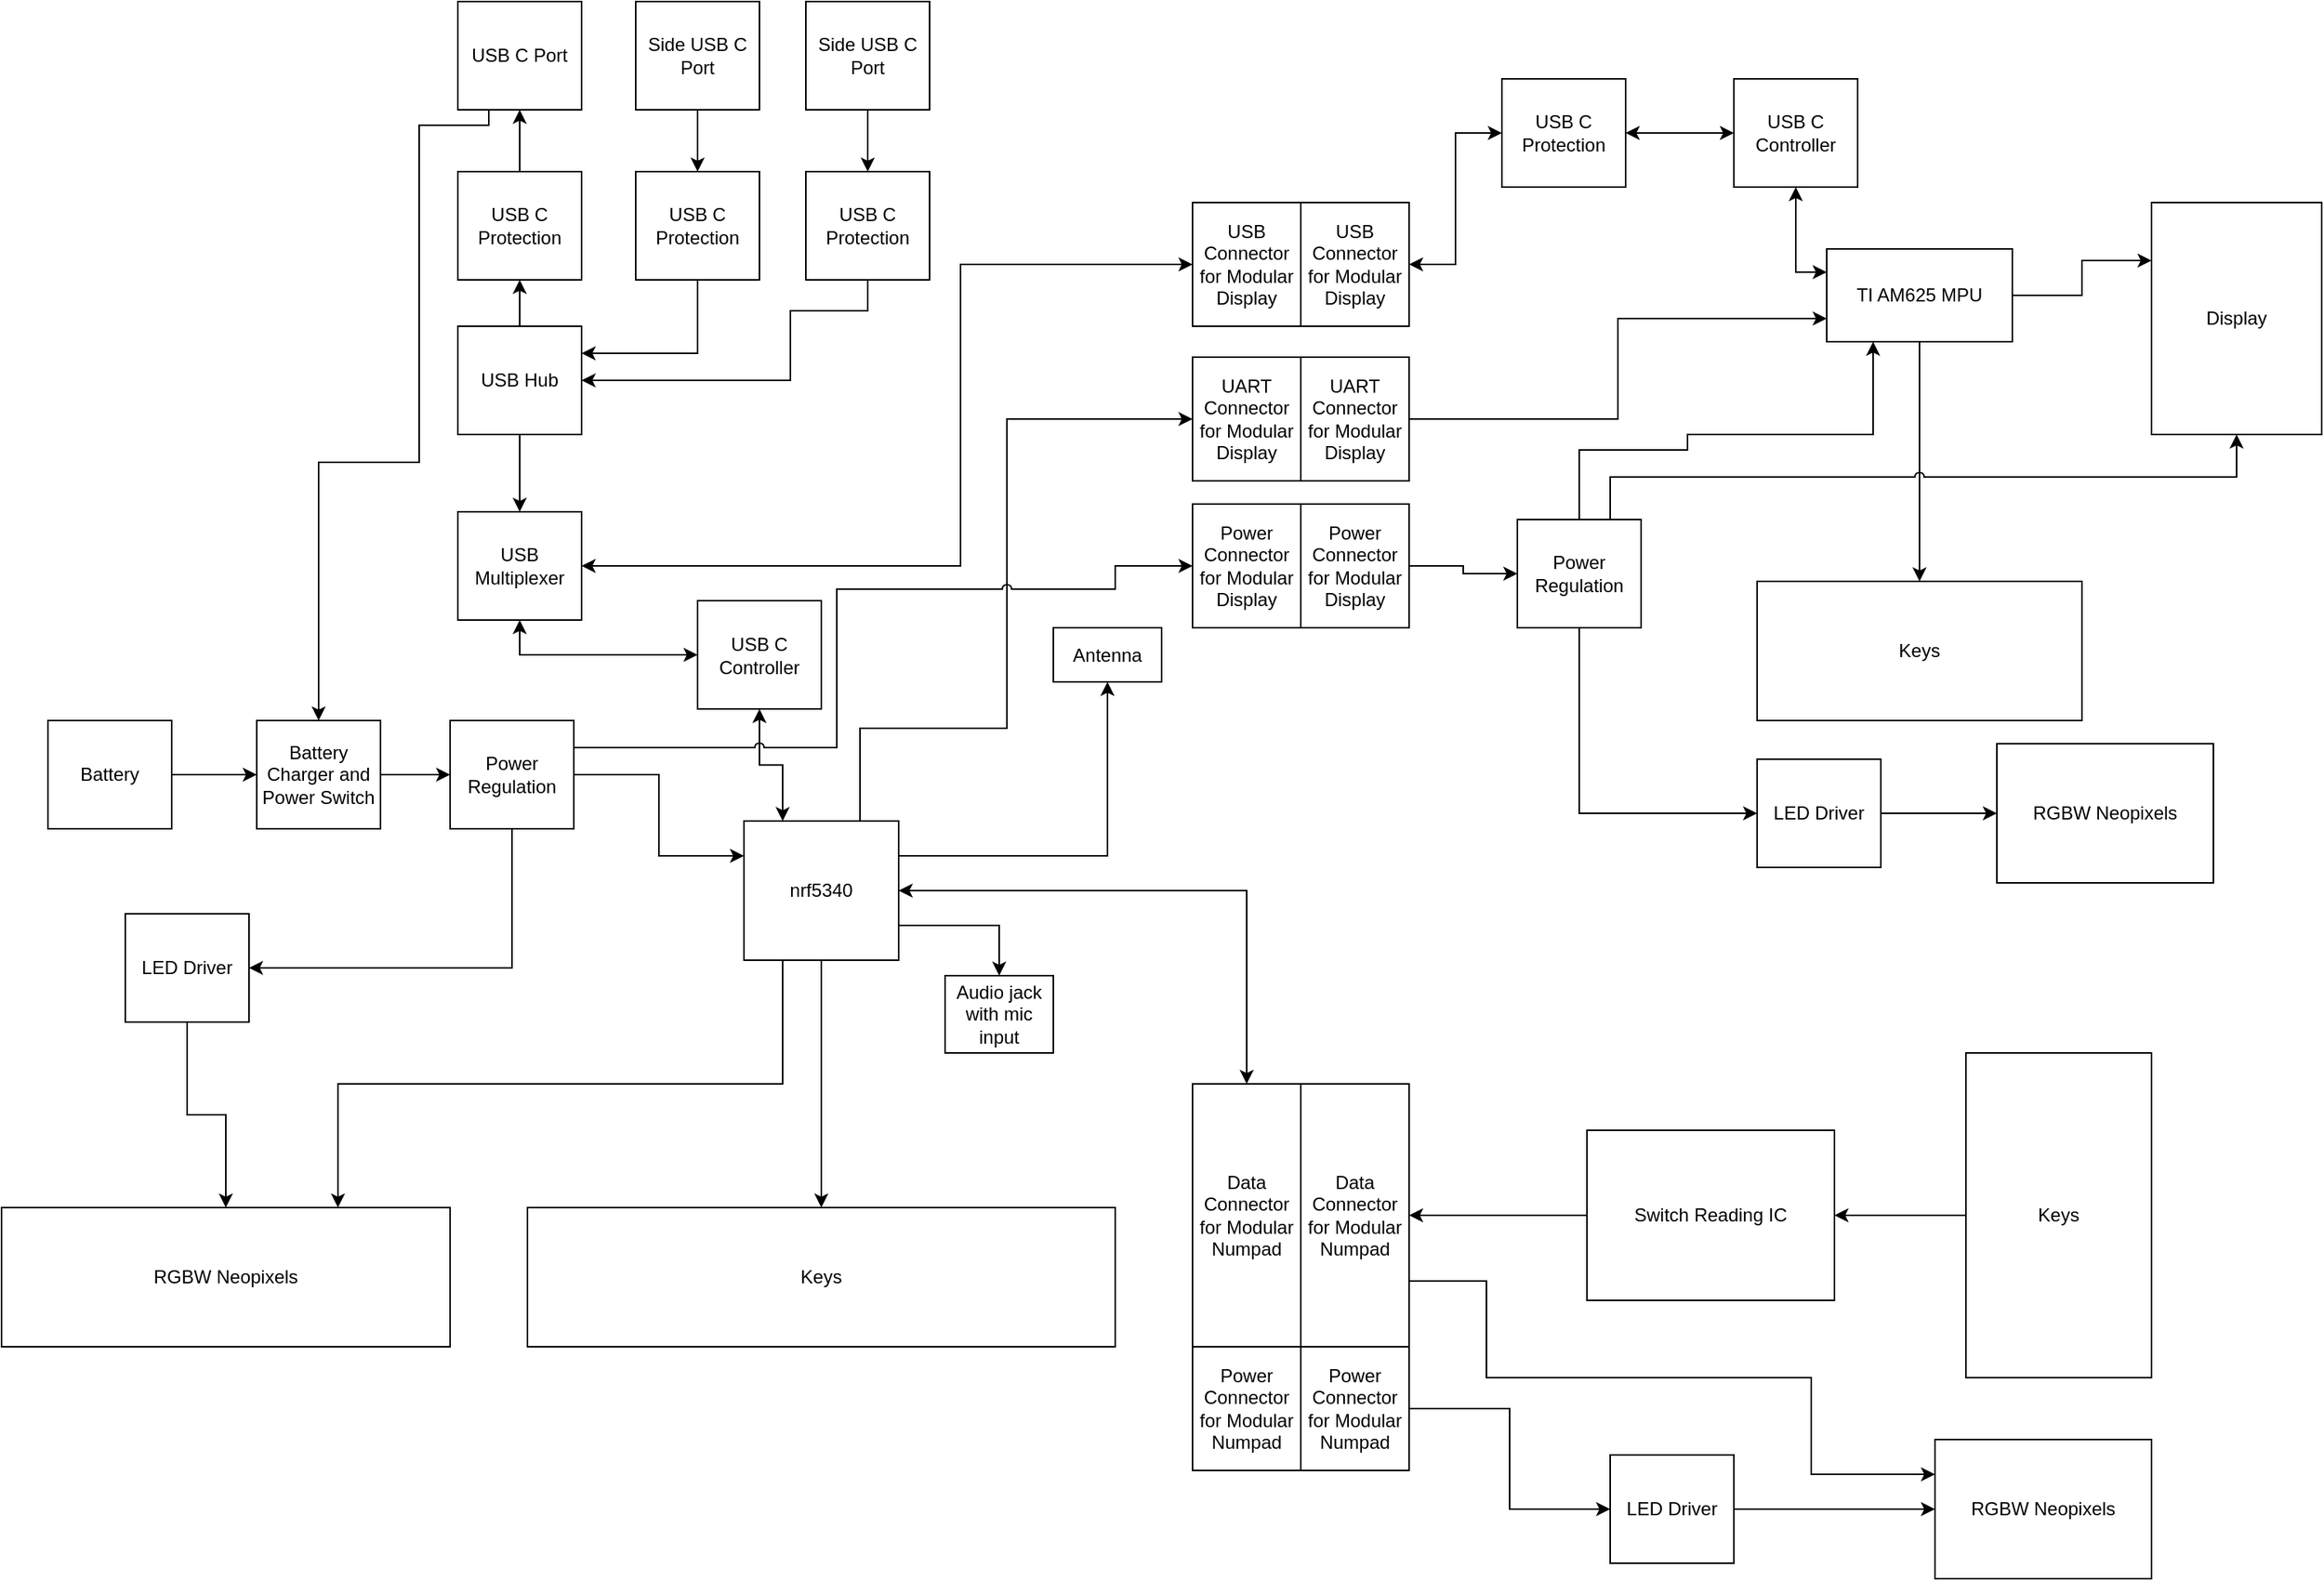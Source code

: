 <mxfile version="20.2.2" type="github">
  <diagram id="cACyjv_Zyp3BJuKKMofZ" name="Page-1">
    <mxGraphModel dx="1767" dy="1025" grid="1" gridSize="10" guides="1" tooltips="1" connect="1" arrows="1" fold="1" page="1" pageScale="1" pageWidth="850" pageHeight="1100" math="0" shadow="0">
      <root>
        <mxCell id="0" />
        <mxCell id="1" parent="0" />
        <mxCell id="-4hbQ1SKNkJyl-mxLNsM-4" style="edgeStyle=orthogonalEdgeStyle;rounded=0;orthogonalLoop=1;jettySize=auto;html=1;exitX=1;exitY=0.25;exitDx=0;exitDy=0;entryX=0.5;entryY=1;entryDx=0;entryDy=0;" edge="1" parent="1" source="-4hbQ1SKNkJyl-mxLNsM-1" target="-4hbQ1SKNkJyl-mxLNsM-2">
          <mxGeometry relative="1" as="geometry" />
        </mxCell>
        <mxCell id="-4hbQ1SKNkJyl-mxLNsM-22" style="edgeStyle=orthogonalEdgeStyle;rounded=0;orthogonalLoop=1;jettySize=auto;html=1;exitX=0.5;exitY=1;exitDx=0;exitDy=0;entryX=0.5;entryY=0;entryDx=0;entryDy=0;" edge="1" parent="1" source="-4hbQ1SKNkJyl-mxLNsM-1" target="-4hbQ1SKNkJyl-mxLNsM-21">
          <mxGeometry relative="1" as="geometry" />
        </mxCell>
        <mxCell id="-4hbQ1SKNkJyl-mxLNsM-25" style="edgeStyle=orthogonalEdgeStyle;rounded=0;orthogonalLoop=1;jettySize=auto;html=1;exitX=0.25;exitY=1;exitDx=0;exitDy=0;entryX=0.75;entryY=0;entryDx=0;entryDy=0;" edge="1" parent="1" source="-4hbQ1SKNkJyl-mxLNsM-1" target="-4hbQ1SKNkJyl-mxLNsM-23">
          <mxGeometry relative="1" as="geometry" />
        </mxCell>
        <mxCell id="-4hbQ1SKNkJyl-mxLNsM-32" style="edgeStyle=orthogonalEdgeStyle;rounded=0;orthogonalLoop=1;jettySize=auto;html=1;exitX=1;exitY=0.5;exitDx=0;exitDy=0;startArrow=classic;startFill=1;" edge="1" parent="1" source="-4hbQ1SKNkJyl-mxLNsM-1" target="-4hbQ1SKNkJyl-mxLNsM-31">
          <mxGeometry relative="1" as="geometry" />
        </mxCell>
        <mxCell id="-4hbQ1SKNkJyl-mxLNsM-35" style="edgeStyle=orthogonalEdgeStyle;rounded=0;orthogonalLoop=1;jettySize=auto;html=1;exitX=1;exitY=0.75;exitDx=0;exitDy=0;entryX=0.5;entryY=0;entryDx=0;entryDy=0;" edge="1" parent="1" source="-4hbQ1SKNkJyl-mxLNsM-1" target="-4hbQ1SKNkJyl-mxLNsM-33">
          <mxGeometry relative="1" as="geometry" />
        </mxCell>
        <mxCell id="-4hbQ1SKNkJyl-mxLNsM-37" style="edgeStyle=orthogonalEdgeStyle;rounded=0;orthogonalLoop=1;jettySize=auto;html=1;exitX=0.75;exitY=0;exitDx=0;exitDy=0;entryX=0;entryY=0.5;entryDx=0;entryDy=0;" edge="1" parent="1" source="-4hbQ1SKNkJyl-mxLNsM-1" target="-4hbQ1SKNkJyl-mxLNsM-36">
          <mxGeometry relative="1" as="geometry">
            <Array as="points">
              <mxPoint x="645" y="520" />
              <mxPoint x="740" y="520" />
              <mxPoint x="740" y="320" />
            </Array>
          </mxGeometry>
        </mxCell>
        <mxCell id="-4hbQ1SKNkJyl-mxLNsM-49" style="edgeStyle=orthogonalEdgeStyle;rounded=0;orthogonalLoop=1;jettySize=auto;html=1;exitX=0.25;exitY=0;exitDx=0;exitDy=0;startArrow=classic;startFill=1;" edge="1" parent="1" source="-4hbQ1SKNkJyl-mxLNsM-1" target="-4hbQ1SKNkJyl-mxLNsM-12">
          <mxGeometry relative="1" as="geometry" />
        </mxCell>
        <mxCell id="-4hbQ1SKNkJyl-mxLNsM-1" value="nrf5340" style="rounded=0;whiteSpace=wrap;html=1;" vertex="1" parent="1">
          <mxGeometry x="570" y="580" width="100" height="90" as="geometry" />
        </mxCell>
        <mxCell id="-4hbQ1SKNkJyl-mxLNsM-2" value="Antenna" style="rounded=0;whiteSpace=wrap;html=1;" vertex="1" parent="1">
          <mxGeometry x="770" y="455" width="70" height="35" as="geometry" />
        </mxCell>
        <mxCell id="-4hbQ1SKNkJyl-mxLNsM-19" style="edgeStyle=orthogonalEdgeStyle;rounded=0;orthogonalLoop=1;jettySize=auto;html=1;exitX=1;exitY=0.5;exitDx=0;exitDy=0;entryX=0;entryY=0.5;entryDx=0;entryDy=0;" edge="1" parent="1" source="-4hbQ1SKNkJyl-mxLNsM-5" target="-4hbQ1SKNkJyl-mxLNsM-18">
          <mxGeometry relative="1" as="geometry" />
        </mxCell>
        <mxCell id="-4hbQ1SKNkJyl-mxLNsM-5" value="Battery Charger and Power Switch" style="rounded=0;whiteSpace=wrap;html=1;" vertex="1" parent="1">
          <mxGeometry x="255" y="515" width="80" height="70" as="geometry" />
        </mxCell>
        <mxCell id="-4hbQ1SKNkJyl-mxLNsM-8" style="edgeStyle=orthogonalEdgeStyle;rounded=0;orthogonalLoop=1;jettySize=auto;html=1;exitX=1;exitY=0.5;exitDx=0;exitDy=0;" edge="1" parent="1" source="-4hbQ1SKNkJyl-mxLNsM-7" target="-4hbQ1SKNkJyl-mxLNsM-5">
          <mxGeometry relative="1" as="geometry" />
        </mxCell>
        <mxCell id="-4hbQ1SKNkJyl-mxLNsM-7" value="Battery" style="rounded=0;whiteSpace=wrap;html=1;" vertex="1" parent="1">
          <mxGeometry x="120" y="515" width="80" height="70" as="geometry" />
        </mxCell>
        <mxCell id="-4hbQ1SKNkJyl-mxLNsM-16" style="edgeStyle=orthogonalEdgeStyle;rounded=0;orthogonalLoop=1;jettySize=auto;html=1;exitX=0.25;exitY=1;exitDx=0;exitDy=0;entryX=0.5;entryY=0;entryDx=0;entryDy=0;" edge="1" parent="1" source="-4hbQ1SKNkJyl-mxLNsM-9" target="-4hbQ1SKNkJyl-mxLNsM-5">
          <mxGeometry relative="1" as="geometry">
            <Array as="points">
              <mxPoint x="405" y="130" />
              <mxPoint x="360" y="130" />
              <mxPoint x="360" y="348" />
              <mxPoint x="295" y="348" />
            </Array>
          </mxGeometry>
        </mxCell>
        <mxCell id="-4hbQ1SKNkJyl-mxLNsM-9" value="USB C Port" style="rounded=0;whiteSpace=wrap;html=1;" vertex="1" parent="1">
          <mxGeometry x="385" y="50" width="80" height="70" as="geometry" />
        </mxCell>
        <mxCell id="-4hbQ1SKNkJyl-mxLNsM-52" style="edgeStyle=orthogonalEdgeStyle;rounded=0;orthogonalLoop=1;jettySize=auto;html=1;exitX=0.5;exitY=0;exitDx=0;exitDy=0;entryX=0.5;entryY=1;entryDx=0;entryDy=0;" edge="1" parent="1" source="-4hbQ1SKNkJyl-mxLNsM-11" target="-4hbQ1SKNkJyl-mxLNsM-9">
          <mxGeometry relative="1" as="geometry" />
        </mxCell>
        <mxCell id="-4hbQ1SKNkJyl-mxLNsM-11" value="USB C Protection" style="rounded=0;whiteSpace=wrap;html=1;" vertex="1" parent="1">
          <mxGeometry x="385" y="160" width="80" height="70" as="geometry" />
        </mxCell>
        <mxCell id="-4hbQ1SKNkJyl-mxLNsM-73" style="edgeStyle=orthogonalEdgeStyle;rounded=0;orthogonalLoop=1;jettySize=auto;html=1;exitX=0;exitY=0.5;exitDx=0;exitDy=0;entryX=0.5;entryY=1;entryDx=0;entryDy=0;startArrow=classic;startFill=1;" edge="1" parent="1" source="-4hbQ1SKNkJyl-mxLNsM-12" target="-4hbQ1SKNkJyl-mxLNsM-70">
          <mxGeometry relative="1" as="geometry" />
        </mxCell>
        <mxCell id="-4hbQ1SKNkJyl-mxLNsM-12" value="USB C Controller" style="rounded=0;whiteSpace=wrap;html=1;" vertex="1" parent="1">
          <mxGeometry x="540" y="437.5" width="80" height="70" as="geometry" />
        </mxCell>
        <mxCell id="-4hbQ1SKNkJyl-mxLNsM-20" style="edgeStyle=orthogonalEdgeStyle;rounded=0;orthogonalLoop=1;jettySize=auto;html=1;exitX=1;exitY=0.5;exitDx=0;exitDy=0;entryX=0;entryY=0.25;entryDx=0;entryDy=0;" edge="1" parent="1" source="-4hbQ1SKNkJyl-mxLNsM-18" target="-4hbQ1SKNkJyl-mxLNsM-1">
          <mxGeometry relative="1" as="geometry" />
        </mxCell>
        <mxCell id="-4hbQ1SKNkJyl-mxLNsM-28" style="edgeStyle=orthogonalEdgeStyle;rounded=0;orthogonalLoop=1;jettySize=auto;html=1;exitX=0.5;exitY=1;exitDx=0;exitDy=0;entryX=1;entryY=0.5;entryDx=0;entryDy=0;" edge="1" parent="1" source="-4hbQ1SKNkJyl-mxLNsM-18" target="-4hbQ1SKNkJyl-mxLNsM-27">
          <mxGeometry relative="1" as="geometry" />
        </mxCell>
        <mxCell id="-4hbQ1SKNkJyl-mxLNsM-90" style="edgeStyle=orthogonalEdgeStyle;rounded=0;orthogonalLoop=1;jettySize=auto;html=1;exitX=1;exitY=0.25;exitDx=0;exitDy=0;entryX=0;entryY=0.5;entryDx=0;entryDy=0;startArrow=none;startFill=0;jumpStyle=arc;" edge="1" parent="1" source="-4hbQ1SKNkJyl-mxLNsM-18" target="-4hbQ1SKNkJyl-mxLNsM-89">
          <mxGeometry relative="1" as="geometry">
            <Array as="points">
              <mxPoint x="630" y="532" />
              <mxPoint x="630" y="430" />
              <mxPoint x="810" y="430" />
              <mxPoint x="810" y="415" />
            </Array>
          </mxGeometry>
        </mxCell>
        <mxCell id="-4hbQ1SKNkJyl-mxLNsM-18" value="Power Regulation" style="rounded=0;whiteSpace=wrap;html=1;" vertex="1" parent="1">
          <mxGeometry x="380" y="515" width="80" height="70" as="geometry" />
        </mxCell>
        <mxCell id="-4hbQ1SKNkJyl-mxLNsM-21" value="Keys" style="rounded=0;whiteSpace=wrap;html=1;" vertex="1" parent="1">
          <mxGeometry x="430" y="830" width="380" height="90" as="geometry" />
        </mxCell>
        <mxCell id="-4hbQ1SKNkJyl-mxLNsM-23" value="RGBW Neopixels" style="rounded=0;whiteSpace=wrap;html=1;" vertex="1" parent="1">
          <mxGeometry x="90" y="830" width="290" height="90" as="geometry" />
        </mxCell>
        <mxCell id="-4hbQ1SKNkJyl-mxLNsM-29" style="edgeStyle=orthogonalEdgeStyle;rounded=0;orthogonalLoop=1;jettySize=auto;html=1;exitX=0.5;exitY=1;exitDx=0;exitDy=0;" edge="1" parent="1" source="-4hbQ1SKNkJyl-mxLNsM-27" target="-4hbQ1SKNkJyl-mxLNsM-23">
          <mxGeometry relative="1" as="geometry" />
        </mxCell>
        <mxCell id="-4hbQ1SKNkJyl-mxLNsM-27" value="LED Driver" style="rounded=0;whiteSpace=wrap;html=1;" vertex="1" parent="1">
          <mxGeometry x="170" y="640" width="80" height="70" as="geometry" />
        </mxCell>
        <mxCell id="-4hbQ1SKNkJyl-mxLNsM-31" value="Data Connector for Modular Numpad" style="rounded=0;whiteSpace=wrap;html=1;" vertex="1" parent="1">
          <mxGeometry x="860" y="750" width="70" height="170" as="geometry" />
        </mxCell>
        <mxCell id="-4hbQ1SKNkJyl-mxLNsM-33" value="Audio jack with mic input" style="rounded=0;whiteSpace=wrap;html=1;" vertex="1" parent="1">
          <mxGeometry x="700" y="680" width="70" height="50" as="geometry" />
        </mxCell>
        <mxCell id="-4hbQ1SKNkJyl-mxLNsM-36" value="UART Connector for Modular Display" style="rounded=0;whiteSpace=wrap;html=1;" vertex="1" parent="1">
          <mxGeometry x="860" y="280" width="70" height="80" as="geometry" />
        </mxCell>
        <mxCell id="-4hbQ1SKNkJyl-mxLNsM-38" value="USB Connector for Modular Display" style="rounded=0;whiteSpace=wrap;html=1;" vertex="1" parent="1">
          <mxGeometry x="860" y="180" width="70" height="80" as="geometry" />
        </mxCell>
        <mxCell id="-4hbQ1SKNkJyl-mxLNsM-40" style="edgeStyle=orthogonalEdgeStyle;rounded=0;orthogonalLoop=1;jettySize=auto;html=1;exitX=0.5;exitY=1;exitDx=0;exitDy=0;" edge="1" parent="1" source="-4hbQ1SKNkJyl-mxLNsM-11" target="-4hbQ1SKNkJyl-mxLNsM-11">
          <mxGeometry relative="1" as="geometry" />
        </mxCell>
        <mxCell id="-4hbQ1SKNkJyl-mxLNsM-51" style="edgeStyle=orthogonalEdgeStyle;rounded=0;orthogonalLoop=1;jettySize=auto;html=1;exitX=0.5;exitY=0;exitDx=0;exitDy=0;entryX=0.5;entryY=1;entryDx=0;entryDy=0;" edge="1" parent="1" source="-4hbQ1SKNkJyl-mxLNsM-41" target="-4hbQ1SKNkJyl-mxLNsM-11">
          <mxGeometry relative="1" as="geometry" />
        </mxCell>
        <mxCell id="-4hbQ1SKNkJyl-mxLNsM-71" style="edgeStyle=orthogonalEdgeStyle;rounded=0;orthogonalLoop=1;jettySize=auto;html=1;exitX=0.5;exitY=1;exitDx=0;exitDy=0;entryX=0.5;entryY=0;entryDx=0;entryDy=0;" edge="1" parent="1" source="-4hbQ1SKNkJyl-mxLNsM-41" target="-4hbQ1SKNkJyl-mxLNsM-70">
          <mxGeometry relative="1" as="geometry" />
        </mxCell>
        <mxCell id="-4hbQ1SKNkJyl-mxLNsM-41" value="USB Hub" style="rounded=0;whiteSpace=wrap;html=1;" vertex="1" parent="1">
          <mxGeometry x="385" y="260" width="80" height="70" as="geometry" />
        </mxCell>
        <mxCell id="-4hbQ1SKNkJyl-mxLNsM-55" style="edgeStyle=orthogonalEdgeStyle;rounded=0;orthogonalLoop=1;jettySize=auto;html=1;exitX=0.5;exitY=1;exitDx=0;exitDy=0;entryX=0.5;entryY=0;entryDx=0;entryDy=0;" edge="1" parent="1" source="-4hbQ1SKNkJyl-mxLNsM-46" target="-4hbQ1SKNkJyl-mxLNsM-47">
          <mxGeometry relative="1" as="geometry" />
        </mxCell>
        <mxCell id="-4hbQ1SKNkJyl-mxLNsM-46" value="Side USB C Port" style="rounded=0;whiteSpace=wrap;html=1;" vertex="1" parent="1">
          <mxGeometry x="500" y="50" width="80" height="70" as="geometry" />
        </mxCell>
        <mxCell id="-4hbQ1SKNkJyl-mxLNsM-54" style="edgeStyle=orthogonalEdgeStyle;rounded=0;orthogonalLoop=1;jettySize=auto;html=1;exitX=0.5;exitY=1;exitDx=0;exitDy=0;entryX=1;entryY=0.25;entryDx=0;entryDy=0;" edge="1" parent="1" source="-4hbQ1SKNkJyl-mxLNsM-47" target="-4hbQ1SKNkJyl-mxLNsM-41">
          <mxGeometry relative="1" as="geometry" />
        </mxCell>
        <mxCell id="-4hbQ1SKNkJyl-mxLNsM-47" value="USB C Protection" style="rounded=0;whiteSpace=wrap;html=1;" vertex="1" parent="1">
          <mxGeometry x="500" y="160" width="80" height="70" as="geometry" />
        </mxCell>
        <mxCell id="-4hbQ1SKNkJyl-mxLNsM-58" style="edgeStyle=orthogonalEdgeStyle;rounded=0;orthogonalLoop=1;jettySize=auto;html=1;exitX=0.5;exitY=1;exitDx=0;exitDy=0;entryX=0.5;entryY=0;entryDx=0;entryDy=0;" edge="1" parent="1" source="-4hbQ1SKNkJyl-mxLNsM-56" target="-4hbQ1SKNkJyl-mxLNsM-57">
          <mxGeometry relative="1" as="geometry" />
        </mxCell>
        <mxCell id="-4hbQ1SKNkJyl-mxLNsM-56" value="Side USB C Port" style="rounded=0;whiteSpace=wrap;html=1;" vertex="1" parent="1">
          <mxGeometry x="610" y="50" width="80" height="70" as="geometry" />
        </mxCell>
        <mxCell id="-4hbQ1SKNkJyl-mxLNsM-59" style="edgeStyle=orthogonalEdgeStyle;rounded=0;orthogonalLoop=1;jettySize=auto;html=1;exitX=0.5;exitY=1;exitDx=0;exitDy=0;entryX=1;entryY=0.5;entryDx=0;entryDy=0;" edge="1" parent="1" source="-4hbQ1SKNkJyl-mxLNsM-57" target="-4hbQ1SKNkJyl-mxLNsM-41">
          <mxGeometry relative="1" as="geometry">
            <Array as="points">
              <mxPoint x="650" y="250" />
              <mxPoint x="600" y="250" />
              <mxPoint x="600" y="295" />
            </Array>
          </mxGeometry>
        </mxCell>
        <mxCell id="-4hbQ1SKNkJyl-mxLNsM-57" value="USB C Protection" style="rounded=0;whiteSpace=wrap;html=1;" vertex="1" parent="1">
          <mxGeometry x="610" y="160" width="80" height="70" as="geometry" />
        </mxCell>
        <mxCell id="-4hbQ1SKNkJyl-mxLNsM-106" style="edgeStyle=orthogonalEdgeStyle;rounded=0;jumpStyle=arc;orthogonalLoop=1;jettySize=auto;html=1;exitX=1;exitY=0.75;exitDx=0;exitDy=0;entryX=0;entryY=0.25;entryDx=0;entryDy=0;startArrow=none;startFill=0;" edge="1" parent="1" source="-4hbQ1SKNkJyl-mxLNsM-61" target="-4hbQ1SKNkJyl-mxLNsM-104">
          <mxGeometry relative="1" as="geometry">
            <Array as="points">
              <mxPoint x="1050" y="878" />
              <mxPoint x="1050" y="940" />
              <mxPoint x="1260" y="940" />
              <mxPoint x="1260" y="1002" />
            </Array>
          </mxGeometry>
        </mxCell>
        <mxCell id="-4hbQ1SKNkJyl-mxLNsM-61" value="Data Connector for Modular Numpad" style="rounded=0;whiteSpace=wrap;html=1;" vertex="1" parent="1">
          <mxGeometry x="930" y="750" width="70" height="170" as="geometry" />
        </mxCell>
        <mxCell id="-4hbQ1SKNkJyl-mxLNsM-69" style="edgeStyle=orthogonalEdgeStyle;rounded=0;orthogonalLoop=1;jettySize=auto;html=1;exitX=1;exitY=0.5;exitDx=0;exitDy=0;entryX=0;entryY=0.75;entryDx=0;entryDy=0;" edge="1" parent="1" source="-4hbQ1SKNkJyl-mxLNsM-62" target="-4hbQ1SKNkJyl-mxLNsM-65">
          <mxGeometry relative="1" as="geometry" />
        </mxCell>
        <mxCell id="-4hbQ1SKNkJyl-mxLNsM-62" value="UART Connector for Modular Display" style="rounded=0;whiteSpace=wrap;html=1;" vertex="1" parent="1">
          <mxGeometry x="930" y="280" width="70" height="80" as="geometry" />
        </mxCell>
        <mxCell id="-4hbQ1SKNkJyl-mxLNsM-76" style="edgeStyle=orthogonalEdgeStyle;rounded=0;orthogonalLoop=1;jettySize=auto;html=1;exitX=1;exitY=0.5;exitDx=0;exitDy=0;entryX=0;entryY=0.5;entryDx=0;entryDy=0;startArrow=classic;startFill=1;" edge="1" parent="1" source="-4hbQ1SKNkJyl-mxLNsM-63" target="-4hbQ1SKNkJyl-mxLNsM-75">
          <mxGeometry relative="1" as="geometry" />
        </mxCell>
        <mxCell id="-4hbQ1SKNkJyl-mxLNsM-63" value="USB Connector for Modular Display" style="rounded=0;whiteSpace=wrap;html=1;" vertex="1" parent="1">
          <mxGeometry x="930" y="180" width="70" height="80" as="geometry" />
        </mxCell>
        <mxCell id="-4hbQ1SKNkJyl-mxLNsM-64" value="Display" style="rounded=0;whiteSpace=wrap;html=1;" vertex="1" parent="1">
          <mxGeometry x="1480" y="180" width="110" height="150" as="geometry" />
        </mxCell>
        <mxCell id="-4hbQ1SKNkJyl-mxLNsM-66" style="edgeStyle=orthogonalEdgeStyle;rounded=0;orthogonalLoop=1;jettySize=auto;html=1;exitX=1;exitY=0.5;exitDx=0;exitDy=0;entryX=0;entryY=0.25;entryDx=0;entryDy=0;" edge="1" parent="1" source="-4hbQ1SKNkJyl-mxLNsM-65" target="-4hbQ1SKNkJyl-mxLNsM-64">
          <mxGeometry relative="1" as="geometry" />
        </mxCell>
        <mxCell id="-4hbQ1SKNkJyl-mxLNsM-88" style="edgeStyle=orthogonalEdgeStyle;rounded=0;orthogonalLoop=1;jettySize=auto;html=1;exitX=0.5;exitY=1;exitDx=0;exitDy=0;startArrow=none;startFill=0;" edge="1" parent="1" source="-4hbQ1SKNkJyl-mxLNsM-65" target="-4hbQ1SKNkJyl-mxLNsM-87">
          <mxGeometry relative="1" as="geometry" />
        </mxCell>
        <mxCell id="-4hbQ1SKNkJyl-mxLNsM-65" value="TI AM625 MPU" style="rounded=0;whiteSpace=wrap;html=1;" vertex="1" parent="1">
          <mxGeometry x="1270" y="210" width="120" height="60" as="geometry" />
        </mxCell>
        <mxCell id="-4hbQ1SKNkJyl-mxLNsM-72" style="edgeStyle=orthogonalEdgeStyle;rounded=0;orthogonalLoop=1;jettySize=auto;html=1;exitX=1;exitY=0.5;exitDx=0;exitDy=0;entryX=0;entryY=0.5;entryDx=0;entryDy=0;startArrow=classic;startFill=1;" edge="1" parent="1" source="-4hbQ1SKNkJyl-mxLNsM-70" target="-4hbQ1SKNkJyl-mxLNsM-38">
          <mxGeometry relative="1" as="geometry">
            <Array as="points">
              <mxPoint x="710" y="415" />
              <mxPoint x="710" y="220" />
            </Array>
          </mxGeometry>
        </mxCell>
        <mxCell id="-4hbQ1SKNkJyl-mxLNsM-70" value="USB Multiplexer" style="rounded=0;whiteSpace=wrap;html=1;" vertex="1" parent="1">
          <mxGeometry x="385" y="380" width="80" height="70" as="geometry" />
        </mxCell>
        <mxCell id="-4hbQ1SKNkJyl-mxLNsM-78" style="edgeStyle=orthogonalEdgeStyle;rounded=0;orthogonalLoop=1;jettySize=auto;html=1;exitX=0.5;exitY=1;exitDx=0;exitDy=0;entryX=0;entryY=0.25;entryDx=0;entryDy=0;startArrow=classic;startFill=1;" edge="1" parent="1" source="-4hbQ1SKNkJyl-mxLNsM-74" target="-4hbQ1SKNkJyl-mxLNsM-65">
          <mxGeometry relative="1" as="geometry" />
        </mxCell>
        <mxCell id="-4hbQ1SKNkJyl-mxLNsM-74" value="USB C Controller" style="rounded=0;whiteSpace=wrap;html=1;" vertex="1" parent="1">
          <mxGeometry x="1210" y="100" width="80" height="70" as="geometry" />
        </mxCell>
        <mxCell id="-4hbQ1SKNkJyl-mxLNsM-77" style="edgeStyle=orthogonalEdgeStyle;rounded=0;orthogonalLoop=1;jettySize=auto;html=1;exitX=1;exitY=0.5;exitDx=0;exitDy=0;entryX=0;entryY=0.5;entryDx=0;entryDy=0;startArrow=classic;startFill=1;" edge="1" parent="1" source="-4hbQ1SKNkJyl-mxLNsM-75" target="-4hbQ1SKNkJyl-mxLNsM-74">
          <mxGeometry relative="1" as="geometry" />
        </mxCell>
        <mxCell id="-4hbQ1SKNkJyl-mxLNsM-75" value="USB C Protection" style="rounded=0;whiteSpace=wrap;html=1;" vertex="1" parent="1">
          <mxGeometry x="1060" y="100" width="80" height="70" as="geometry" />
        </mxCell>
        <mxCell id="-4hbQ1SKNkJyl-mxLNsM-86" value="" style="edgeStyle=orthogonalEdgeStyle;rounded=0;orthogonalLoop=1;jettySize=auto;html=1;startArrow=none;startFill=0;" edge="1" parent="1" source="-4hbQ1SKNkJyl-mxLNsM-83" target="-4hbQ1SKNkJyl-mxLNsM-85">
          <mxGeometry relative="1" as="geometry" />
        </mxCell>
        <mxCell id="-4hbQ1SKNkJyl-mxLNsM-83" value="LED Driver" style="rounded=0;whiteSpace=wrap;html=1;" vertex="1" parent="1">
          <mxGeometry x="1225" y="540" width="80" height="70" as="geometry" />
        </mxCell>
        <mxCell id="-4hbQ1SKNkJyl-mxLNsM-85" value="RGBW Neopixels" style="rounded=0;whiteSpace=wrap;html=1;" vertex="1" parent="1">
          <mxGeometry x="1380" y="530" width="140" height="90" as="geometry" />
        </mxCell>
        <mxCell id="-4hbQ1SKNkJyl-mxLNsM-87" value="Keys" style="rounded=0;whiteSpace=wrap;html=1;" vertex="1" parent="1">
          <mxGeometry x="1225" y="425" width="210" height="90" as="geometry" />
        </mxCell>
        <mxCell id="-4hbQ1SKNkJyl-mxLNsM-89" value="Power Connector for Modular Display" style="rounded=0;whiteSpace=wrap;html=1;" vertex="1" parent="1">
          <mxGeometry x="860" y="375" width="70" height="80" as="geometry" />
        </mxCell>
        <mxCell id="-4hbQ1SKNkJyl-mxLNsM-95" style="edgeStyle=orthogonalEdgeStyle;rounded=0;jumpStyle=arc;orthogonalLoop=1;jettySize=auto;html=1;exitX=1;exitY=0.5;exitDx=0;exitDy=0;startArrow=none;startFill=0;" edge="1" parent="1" source="-4hbQ1SKNkJyl-mxLNsM-91" target="-4hbQ1SKNkJyl-mxLNsM-94">
          <mxGeometry relative="1" as="geometry" />
        </mxCell>
        <mxCell id="-4hbQ1SKNkJyl-mxLNsM-91" value="Power Connector for Modular Display" style="rounded=0;whiteSpace=wrap;html=1;" vertex="1" parent="1">
          <mxGeometry x="930" y="375" width="70" height="80" as="geometry" />
        </mxCell>
        <mxCell id="-4hbQ1SKNkJyl-mxLNsM-96" style="edgeStyle=orthogonalEdgeStyle;rounded=0;jumpStyle=arc;orthogonalLoop=1;jettySize=auto;html=1;exitX=0.5;exitY=1;exitDx=0;exitDy=0;entryX=0;entryY=0.5;entryDx=0;entryDy=0;startArrow=none;startFill=0;" edge="1" parent="1" source="-4hbQ1SKNkJyl-mxLNsM-94" target="-4hbQ1SKNkJyl-mxLNsM-83">
          <mxGeometry relative="1" as="geometry" />
        </mxCell>
        <mxCell id="-4hbQ1SKNkJyl-mxLNsM-97" style="edgeStyle=orthogonalEdgeStyle;rounded=0;jumpStyle=arc;orthogonalLoop=1;jettySize=auto;html=1;exitX=0.5;exitY=0;exitDx=0;exitDy=0;entryX=0.25;entryY=1;entryDx=0;entryDy=0;startArrow=none;startFill=0;" edge="1" parent="1" source="-4hbQ1SKNkJyl-mxLNsM-94" target="-4hbQ1SKNkJyl-mxLNsM-65">
          <mxGeometry relative="1" as="geometry">
            <Array as="points">
              <mxPoint x="1110" y="340" />
              <mxPoint x="1180" y="340" />
              <mxPoint x="1180" y="330" />
              <mxPoint x="1300" y="330" />
            </Array>
          </mxGeometry>
        </mxCell>
        <mxCell id="-4hbQ1SKNkJyl-mxLNsM-98" style="edgeStyle=orthogonalEdgeStyle;rounded=0;jumpStyle=arc;orthogonalLoop=1;jettySize=auto;html=1;exitX=0.75;exitY=0;exitDx=0;exitDy=0;entryX=0.5;entryY=1;entryDx=0;entryDy=0;startArrow=none;startFill=0;" edge="1" parent="1" source="-4hbQ1SKNkJyl-mxLNsM-94" target="-4hbQ1SKNkJyl-mxLNsM-64">
          <mxGeometry relative="1" as="geometry" />
        </mxCell>
        <mxCell id="-4hbQ1SKNkJyl-mxLNsM-94" value="Power Regulation" style="rounded=0;whiteSpace=wrap;html=1;" vertex="1" parent="1">
          <mxGeometry x="1070" y="385" width="80" height="70" as="geometry" />
        </mxCell>
        <mxCell id="-4hbQ1SKNkJyl-mxLNsM-100" style="edgeStyle=orthogonalEdgeStyle;rounded=0;jumpStyle=arc;orthogonalLoop=1;jettySize=auto;html=1;exitX=0;exitY=0.5;exitDx=0;exitDy=0;entryX=1;entryY=0.5;entryDx=0;entryDy=0;startArrow=none;startFill=0;" edge="1" parent="1" source="-4hbQ1SKNkJyl-mxLNsM-99" target="-4hbQ1SKNkJyl-mxLNsM-61">
          <mxGeometry relative="1" as="geometry" />
        </mxCell>
        <mxCell id="-4hbQ1SKNkJyl-mxLNsM-99" value="Switch Reading IC" style="rounded=0;whiteSpace=wrap;html=1;" vertex="1" parent="1">
          <mxGeometry x="1115" y="780" width="160" height="110" as="geometry" />
        </mxCell>
        <mxCell id="-4hbQ1SKNkJyl-mxLNsM-102" style="edgeStyle=orthogonalEdgeStyle;rounded=0;jumpStyle=arc;orthogonalLoop=1;jettySize=auto;html=1;exitX=0;exitY=0.5;exitDx=0;exitDy=0;entryX=1;entryY=0.5;entryDx=0;entryDy=0;startArrow=none;startFill=0;" edge="1" parent="1" source="-4hbQ1SKNkJyl-mxLNsM-101" target="-4hbQ1SKNkJyl-mxLNsM-99">
          <mxGeometry relative="1" as="geometry" />
        </mxCell>
        <mxCell id="-4hbQ1SKNkJyl-mxLNsM-101" value="Keys" style="rounded=0;whiteSpace=wrap;html=1;" vertex="1" parent="1">
          <mxGeometry x="1360" y="730" width="120" height="210" as="geometry" />
        </mxCell>
        <mxCell id="-4hbQ1SKNkJyl-mxLNsM-110" style="edgeStyle=orthogonalEdgeStyle;rounded=0;jumpStyle=arc;orthogonalLoop=1;jettySize=auto;html=1;exitX=1;exitY=0.5;exitDx=0;exitDy=0;entryX=0;entryY=0.5;entryDx=0;entryDy=0;startArrow=none;startFill=0;" edge="1" parent="1" source="-4hbQ1SKNkJyl-mxLNsM-103" target="-4hbQ1SKNkJyl-mxLNsM-104">
          <mxGeometry relative="1" as="geometry" />
        </mxCell>
        <mxCell id="-4hbQ1SKNkJyl-mxLNsM-103" value="LED Driver" style="rounded=0;whiteSpace=wrap;html=1;" vertex="1" parent="1">
          <mxGeometry x="1130" y="990" width="80" height="70" as="geometry" />
        </mxCell>
        <mxCell id="-4hbQ1SKNkJyl-mxLNsM-104" value="RGBW Neopixels" style="rounded=0;whiteSpace=wrap;html=1;" vertex="1" parent="1">
          <mxGeometry x="1340" y="980" width="140" height="90" as="geometry" />
        </mxCell>
        <mxCell id="-4hbQ1SKNkJyl-mxLNsM-107" value="Power Connector for Modular Numpad" style="rounded=0;whiteSpace=wrap;html=1;" vertex="1" parent="1">
          <mxGeometry x="860" y="920" width="70" height="80" as="geometry" />
        </mxCell>
        <mxCell id="-4hbQ1SKNkJyl-mxLNsM-109" style="edgeStyle=orthogonalEdgeStyle;rounded=0;jumpStyle=arc;orthogonalLoop=1;jettySize=auto;html=1;exitX=1;exitY=0.5;exitDx=0;exitDy=0;entryX=0;entryY=0.5;entryDx=0;entryDy=0;startArrow=none;startFill=0;" edge="1" parent="1" source="-4hbQ1SKNkJyl-mxLNsM-108" target="-4hbQ1SKNkJyl-mxLNsM-103">
          <mxGeometry relative="1" as="geometry" />
        </mxCell>
        <mxCell id="-4hbQ1SKNkJyl-mxLNsM-108" value="Power Connector for Modular Numpad" style="rounded=0;whiteSpace=wrap;html=1;" vertex="1" parent="1">
          <mxGeometry x="930" y="920" width="70" height="80" as="geometry" />
        </mxCell>
      </root>
    </mxGraphModel>
  </diagram>
</mxfile>
